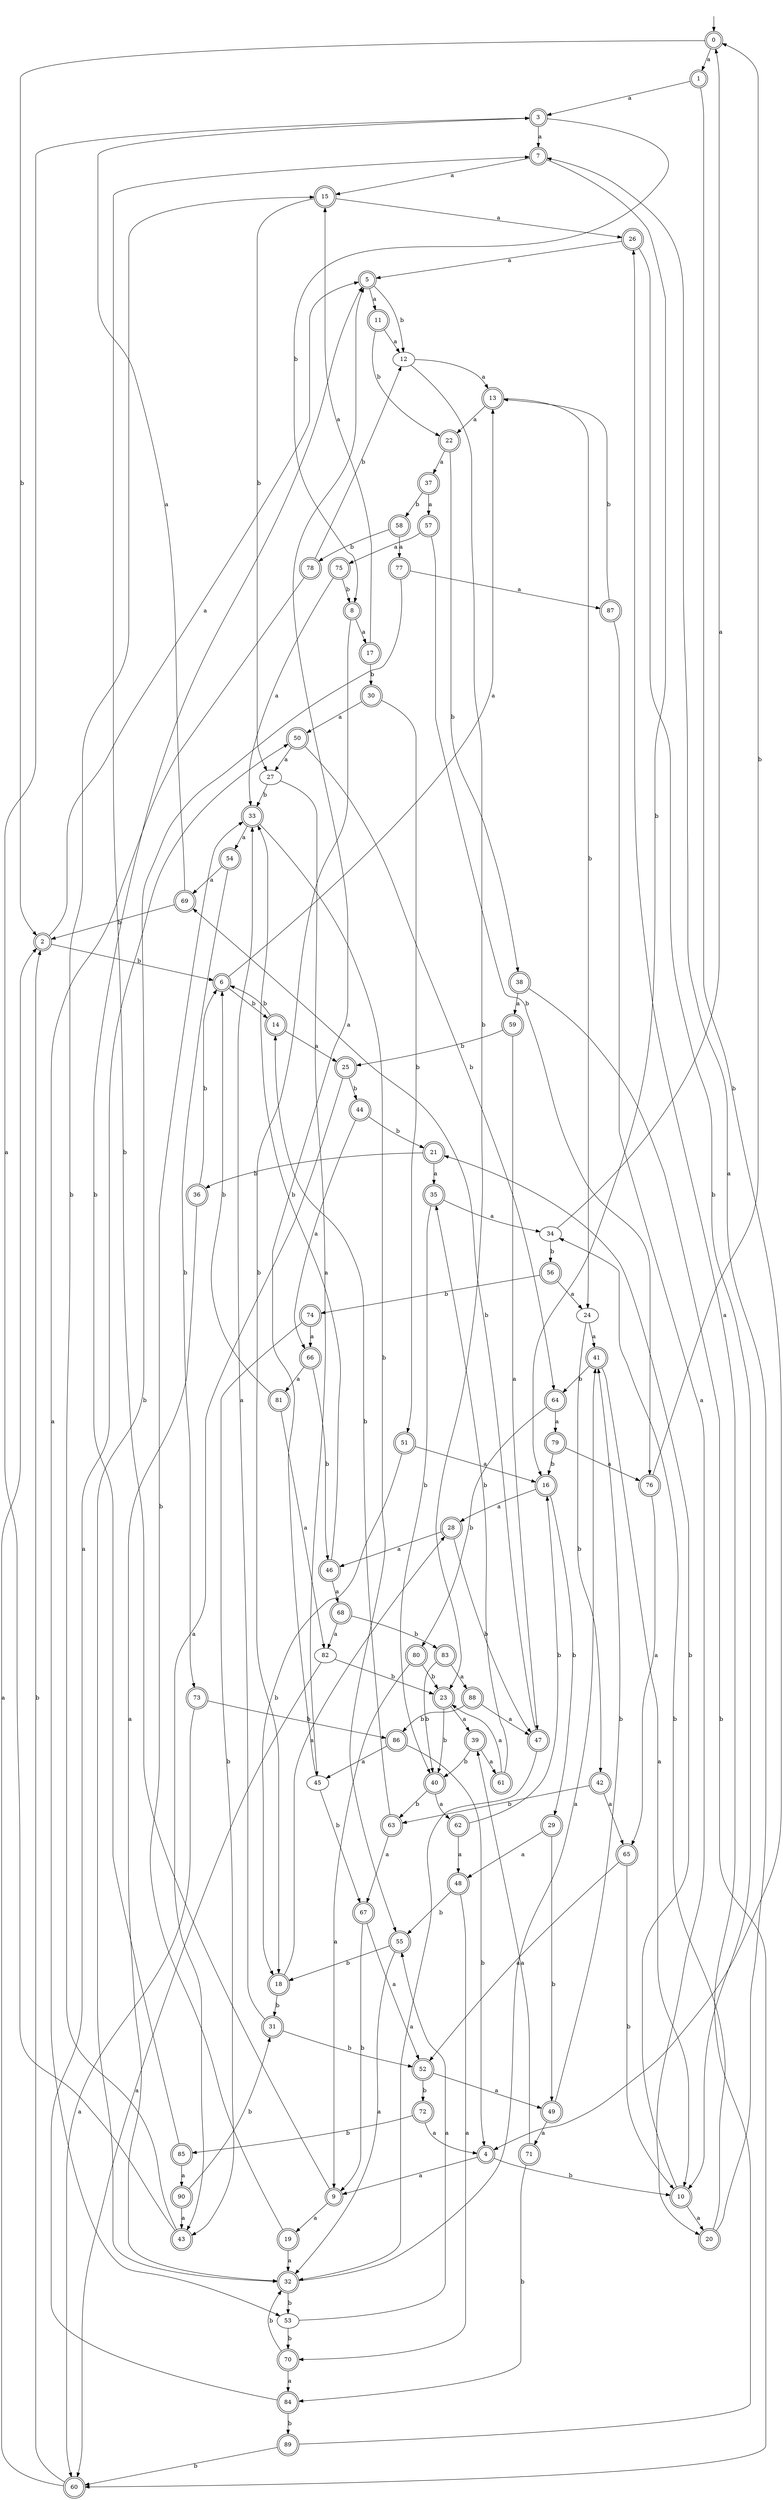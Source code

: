 digraph RandomDFA {
  __start0 [label="", shape=none];
  __start0 -> 0 [label=""];
  0 [shape=circle] [shape=doublecircle]
  0 -> 1 [label="a"]
  0 -> 2 [label="b"]
  1 [shape=doublecircle]
  1 -> 3 [label="a"]
  1 -> 4 [label="b"]
  2 [shape=doublecircle]
  2 -> 5 [label="a"]
  2 -> 6 [label="b"]
  3 [shape=doublecircle]
  3 -> 7 [label="a"]
  3 -> 8 [label="b"]
  4 [shape=doublecircle]
  4 -> 9 [label="a"]
  4 -> 10 [label="b"]
  5 [shape=doublecircle]
  5 -> 11 [label="a"]
  5 -> 12 [label="b"]
  6 [shape=doublecircle]
  6 -> 13 [label="a"]
  6 -> 14 [label="b"]
  7 [shape=doublecircle]
  7 -> 15 [label="a"]
  7 -> 16 [label="b"]
  8 [shape=doublecircle]
  8 -> 17 [label="a"]
  8 -> 18 [label="b"]
  9 [shape=doublecircle]
  9 -> 19 [label="a"]
  9 -> 7 [label="b"]
  10 [shape=doublecircle]
  10 -> 20 [label="a"]
  10 -> 21 [label="b"]
  11 [shape=doublecircle]
  11 -> 12 [label="a"]
  11 -> 22 [label="b"]
  12
  12 -> 13 [label="a"]
  12 -> 23 [label="b"]
  13 [shape=doublecircle]
  13 -> 22 [label="a"]
  13 -> 24 [label="b"]
  14 [shape=doublecircle]
  14 -> 25 [label="a"]
  14 -> 6 [label="b"]
  15 [shape=doublecircle]
  15 -> 26 [label="a"]
  15 -> 27 [label="b"]
  16 [shape=doublecircle]
  16 -> 28 [label="a"]
  16 -> 29 [label="b"]
  17 [shape=doublecircle]
  17 -> 15 [label="a"]
  17 -> 30 [label="b"]
  18 [shape=doublecircle]
  18 -> 28 [label="a"]
  18 -> 31 [label="b"]
  19 [shape=doublecircle]
  19 -> 32 [label="a"]
  19 -> 33 [label="b"]
  20 [shape=doublecircle]
  20 -> 7 [label="a"]
  20 -> 34 [label="b"]
  21 [shape=doublecircle]
  21 -> 35 [label="a"]
  21 -> 36 [label="b"]
  22 [shape=doublecircle]
  22 -> 37 [label="a"]
  22 -> 38 [label="b"]
  23 [shape=doublecircle]
  23 -> 39 [label="a"]
  23 -> 40 [label="b"]
  24
  24 -> 41 [label="a"]
  24 -> 42 [label="b"]
  25 [shape=doublecircle]
  25 -> 43 [label="a"]
  25 -> 44 [label="b"]
  26 [shape=doublecircle]
  26 -> 5 [label="a"]
  26 -> 10 [label="b"]
  27
  27 -> 45 [label="a"]
  27 -> 33 [label="b"]
  28 [shape=doublecircle]
  28 -> 46 [label="a"]
  28 -> 47 [label="b"]
  29 [shape=doublecircle]
  29 -> 48 [label="a"]
  29 -> 49 [label="b"]
  30 [shape=doublecircle]
  30 -> 50 [label="a"]
  30 -> 51 [label="b"]
  31 [shape=doublecircle]
  31 -> 33 [label="a"]
  31 -> 52 [label="b"]
  32 [shape=doublecircle]
  32 -> 41 [label="a"]
  32 -> 53 [label="b"]
  33 [shape=doublecircle]
  33 -> 54 [label="a"]
  33 -> 55 [label="b"]
  34
  34 -> 0 [label="a"]
  34 -> 56 [label="b"]
  35 [shape=doublecircle]
  35 -> 34 [label="a"]
  35 -> 40 [label="b"]
  36 [shape=doublecircle]
  36 -> 32 [label="a"]
  36 -> 6 [label="b"]
  37 [shape=doublecircle]
  37 -> 57 [label="a"]
  37 -> 58 [label="b"]
  38 [shape=doublecircle]
  38 -> 59 [label="a"]
  38 -> 60 [label="b"]
  39 [shape=doublecircle]
  39 -> 61 [label="a"]
  39 -> 40 [label="b"]
  40 [shape=doublecircle]
  40 -> 62 [label="a"]
  40 -> 63 [label="b"]
  41 [shape=doublecircle]
  41 -> 10 [label="a"]
  41 -> 64 [label="b"]
  42 [shape=doublecircle]
  42 -> 65 [label="a"]
  42 -> 63 [label="b"]
  43 [shape=doublecircle]
  43 -> 3 [label="a"]
  43 -> 15 [label="b"]
  44 [shape=doublecircle]
  44 -> 66 [label="a"]
  44 -> 21 [label="b"]
  45
  45 -> 5 [label="a"]
  45 -> 67 [label="b"]
  46 [shape=doublecircle]
  46 -> 68 [label="a"]
  46 -> 33 [label="b"]
  47 [shape=doublecircle]
  47 -> 32 [label="a"]
  47 -> 69 [label="b"]
  48 [shape=doublecircle]
  48 -> 70 [label="a"]
  48 -> 55 [label="b"]
  49 [shape=doublecircle]
  49 -> 71 [label="a"]
  49 -> 41 [label="b"]
  50 [shape=doublecircle]
  50 -> 27 [label="a"]
  50 -> 64 [label="b"]
  51 [shape=doublecircle]
  51 -> 16 [label="a"]
  51 -> 18 [label="b"]
  52 [shape=doublecircle]
  52 -> 49 [label="a"]
  52 -> 72 [label="b"]
  53
  53 -> 55 [label="a"]
  53 -> 70 [label="b"]
  54 [shape=doublecircle]
  54 -> 69 [label="a"]
  54 -> 73 [label="b"]
  55 [shape=doublecircle]
  55 -> 32 [label="a"]
  55 -> 18 [label="b"]
  56 [shape=doublecircle]
  56 -> 24 [label="a"]
  56 -> 74 [label="b"]
  57 [shape=doublecircle]
  57 -> 75 [label="a"]
  57 -> 76 [label="b"]
  58 [shape=doublecircle]
  58 -> 77 [label="a"]
  58 -> 78 [label="b"]
  59 [shape=doublecircle]
  59 -> 47 [label="a"]
  59 -> 25 [label="b"]
  60 [shape=doublecircle]
  60 -> 2 [label="a"]
  60 -> 2 [label="b"]
  61 [shape=doublecircle]
  61 -> 23 [label="a"]
  61 -> 35 [label="b"]
  62 [shape=doublecircle]
  62 -> 48 [label="a"]
  62 -> 16 [label="b"]
  63 [shape=doublecircle]
  63 -> 67 [label="a"]
  63 -> 14 [label="b"]
  64 [shape=doublecircle]
  64 -> 79 [label="a"]
  64 -> 80 [label="b"]
  65 [shape=doublecircle]
  65 -> 52 [label="a"]
  65 -> 10 [label="b"]
  66 [shape=doublecircle]
  66 -> 81 [label="a"]
  66 -> 46 [label="b"]
  67 [shape=doublecircle]
  67 -> 52 [label="a"]
  67 -> 9 [label="b"]
  68 [shape=doublecircle]
  68 -> 82 [label="a"]
  68 -> 83 [label="b"]
  69 [shape=doublecircle]
  69 -> 3 [label="a"]
  69 -> 2 [label="b"]
  70 [shape=doublecircle]
  70 -> 84 [label="a"]
  70 -> 32 [label="b"]
  71 [shape=doublecircle]
  71 -> 39 [label="a"]
  71 -> 84 [label="b"]
  72 [shape=doublecircle]
  72 -> 4 [label="a"]
  72 -> 85 [label="b"]
  73 [shape=doublecircle]
  73 -> 60 [label="a"]
  73 -> 86 [label="b"]
  74 [shape=doublecircle]
  74 -> 66 [label="a"]
  74 -> 43 [label="b"]
  75 [shape=doublecircle]
  75 -> 33 [label="a"]
  75 -> 8 [label="b"]
  76 [shape=doublecircle]
  76 -> 65 [label="a"]
  76 -> 0 [label="b"]
  77 [shape=doublecircle]
  77 -> 87 [label="a"]
  77 -> 32 [label="b"]
  78 [shape=doublecircle]
  78 -> 53 [label="a"]
  78 -> 12 [label="b"]
  79 [shape=doublecircle]
  79 -> 76 [label="a"]
  79 -> 16 [label="b"]
  80 [shape=doublecircle]
  80 -> 9 [label="a"]
  80 -> 23 [label="b"]
  81 [shape=doublecircle]
  81 -> 82 [label="a"]
  81 -> 6 [label="b"]
  82
  82 -> 60 [label="a"]
  82 -> 23 [label="b"]
  83 [shape=doublecircle]
  83 -> 88 [label="a"]
  83 -> 40 [label="b"]
  84 [shape=doublecircle]
  84 -> 50 [label="a"]
  84 -> 89 [label="b"]
  85 [shape=doublecircle]
  85 -> 90 [label="a"]
  85 -> 5 [label="b"]
  86 [shape=doublecircle]
  86 -> 45 [label="a"]
  86 -> 4 [label="b"]
  87 [shape=doublecircle]
  87 -> 20 [label="a"]
  87 -> 13 [label="b"]
  88 [shape=doublecircle]
  88 -> 47 [label="a"]
  88 -> 86 [label="b"]
  89 [shape=doublecircle]
  89 -> 26 [label="a"]
  89 -> 60 [label="b"]
  90 [shape=doublecircle]
  90 -> 43 [label="a"]
  90 -> 31 [label="b"]
}
